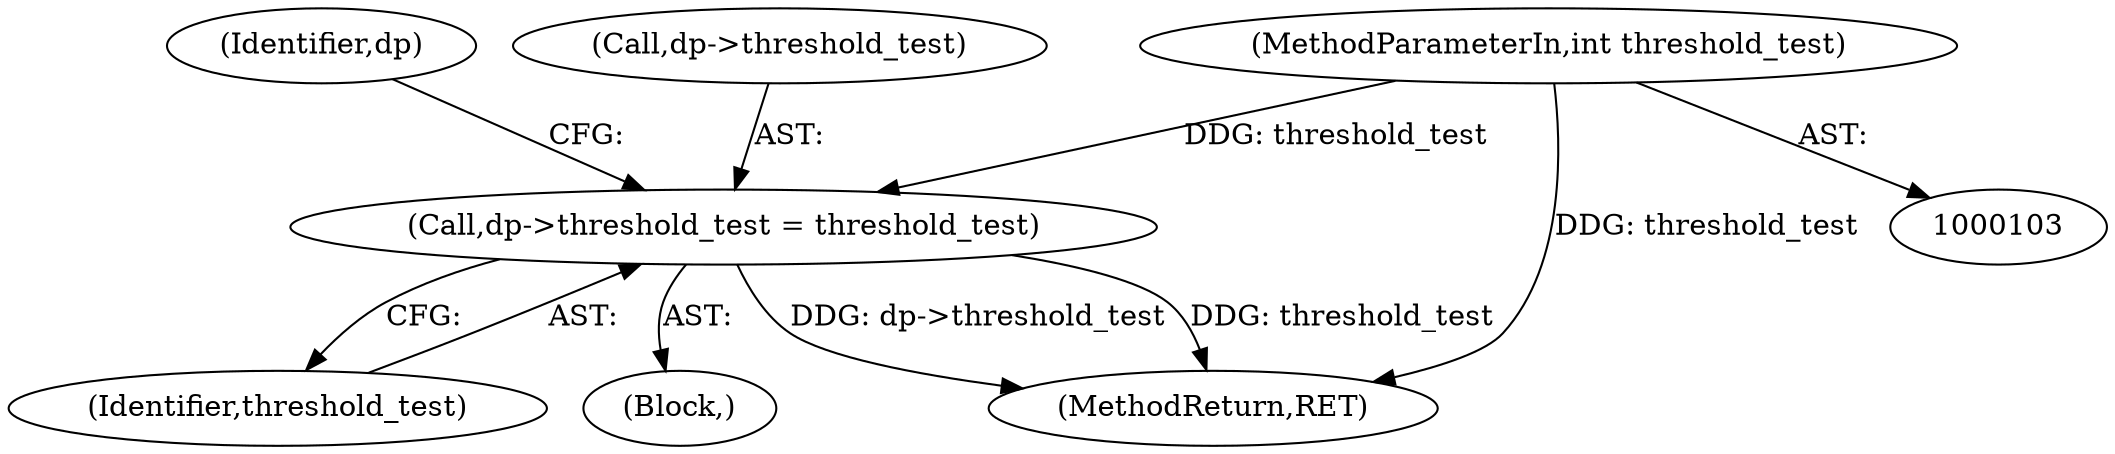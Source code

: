 digraph "0_Android_9d4853418ab2f754c2b63e091c29c5529b8b86ca_45@pointer" {
"1000157" [label="(Call,dp->threshold_test = threshold_test)"];
"1000110" [label="(MethodParameterIn,int threshold_test)"];
"1000161" [label="(Identifier,threshold_test)"];
"1000117" [label="(Block,)"];
"1000164" [label="(Identifier,dp)"];
"1000218" [label="(MethodReturn,RET)"];
"1000110" [label="(MethodParameterIn,int threshold_test)"];
"1000158" [label="(Call,dp->threshold_test)"];
"1000157" [label="(Call,dp->threshold_test = threshold_test)"];
"1000157" -> "1000117"  [label="AST: "];
"1000157" -> "1000161"  [label="CFG: "];
"1000158" -> "1000157"  [label="AST: "];
"1000161" -> "1000157"  [label="AST: "];
"1000164" -> "1000157"  [label="CFG: "];
"1000157" -> "1000218"  [label="DDG: dp->threshold_test"];
"1000157" -> "1000218"  [label="DDG: threshold_test"];
"1000110" -> "1000157"  [label="DDG: threshold_test"];
"1000110" -> "1000103"  [label="AST: "];
"1000110" -> "1000218"  [label="DDG: threshold_test"];
}
